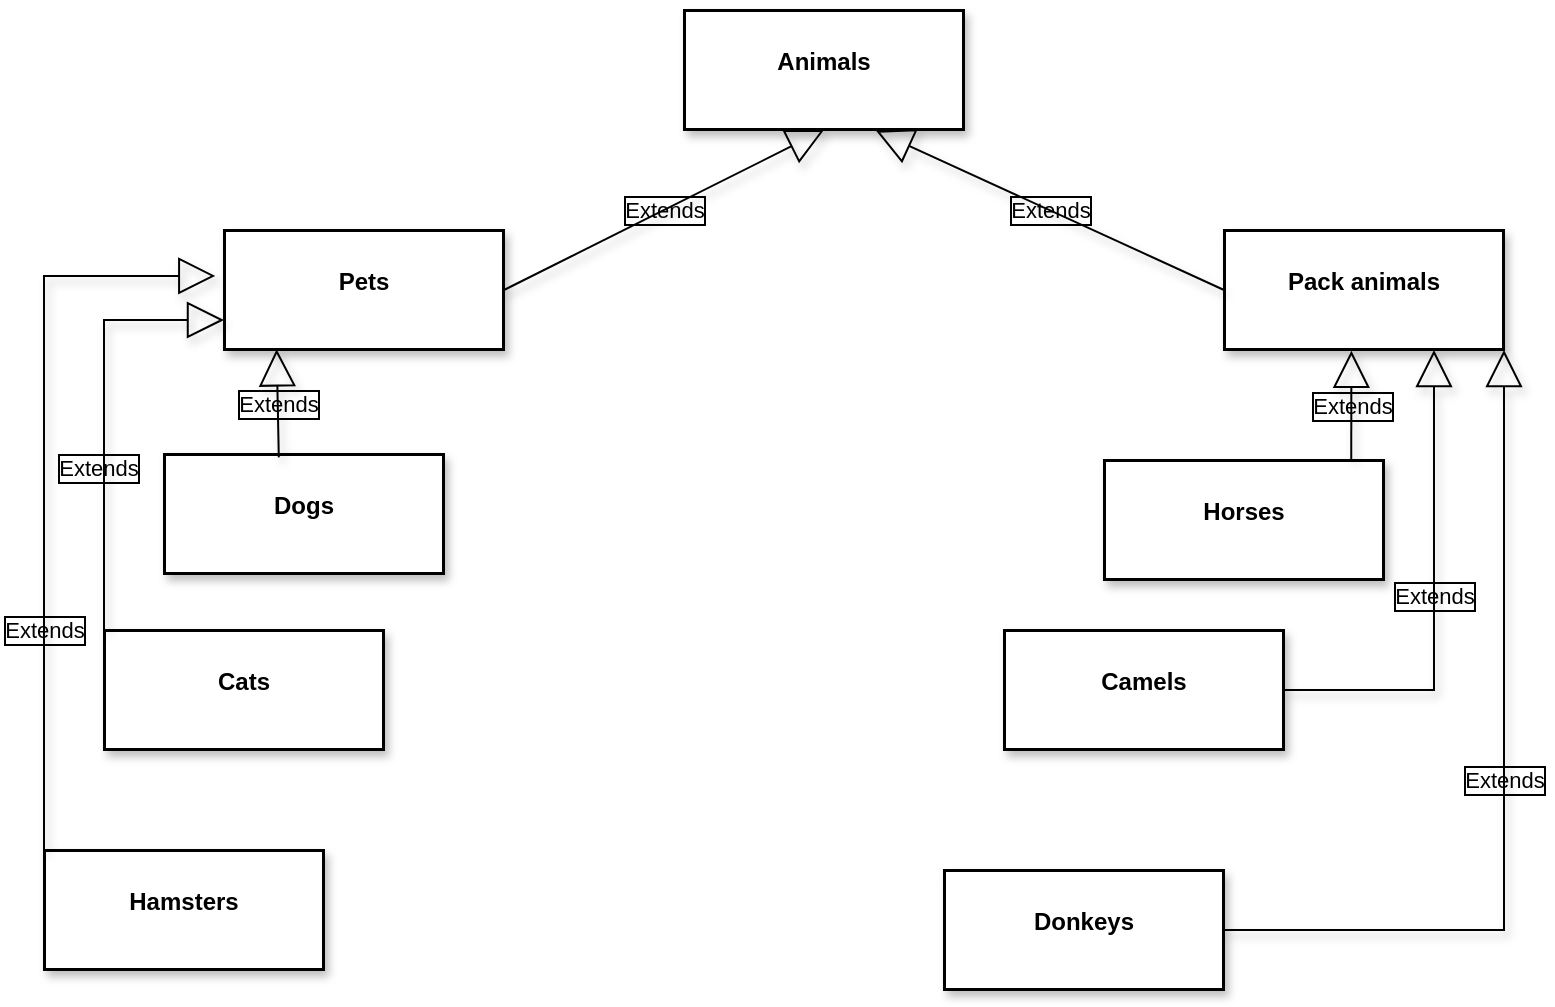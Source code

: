 <mxfile version="22.0.2" type="device">
  <diagram name="Page-1" id="e7e014a7-5840-1c2e-5031-d8a46d1fe8dd">
    <mxGraphModel dx="2451" dy="569" grid="0" gridSize="10" guides="1" tooltips="1" connect="1" arrows="1" fold="1" page="1" pageScale="1" pageWidth="1169" pageHeight="826" background="none" math="0" shadow="0">
      <root>
        <mxCell id="0" />
        <mxCell id="1" parent="0" />
        <mxCell id="tGdlwRBx1bDIZQyUGaqJ-41" value="&lt;p style=&quot;margin:0px;margin-top:4px;text-align:center;&quot;&gt;&lt;br&gt;&lt;b&gt;Animals&lt;/b&gt;&lt;/p&gt;" style="verticalAlign=top;align=left;overflow=fill;fontSize=12;fontFamily=Helvetica;html=1;strokeColor=#000000;backgroundOutline=0;labelBackgroundColor=none;fontColor=#000000;shadow=1;labelBorderColor=#000000;" parent="1" vertex="1">
          <mxGeometry x="330" y="290" width="140" height="60" as="geometry" />
        </mxCell>
        <mxCell id="tGdlwRBx1bDIZQyUGaqJ-42" value="&lt;p style=&quot;margin:0px;margin-top:4px;text-align:center;&quot;&gt;&lt;br&gt;&lt;b&gt;Pets&lt;/b&gt;&lt;/p&gt;" style="verticalAlign=top;align=left;overflow=fill;fontSize=12;fontFamily=Helvetica;html=1;strokeColor=#000000;backgroundOutline=0;labelBackgroundColor=none;fontColor=#000000;shadow=1;labelBorderColor=#000000;" parent="1" vertex="1">
          <mxGeometry x="100" y="400" width="140" height="60" as="geometry" />
        </mxCell>
        <mxCell id="tGdlwRBx1bDIZQyUGaqJ-43" value="&lt;p style=&quot;margin:0px;margin-top:4px;text-align:center;&quot;&gt;&lt;br&gt;&lt;b&gt;Pack animals&lt;/b&gt;&lt;/p&gt;" style="verticalAlign=top;align=left;overflow=fill;fontSize=12;fontFamily=Helvetica;html=1;strokeColor=#000000;backgroundOutline=0;labelBackgroundColor=none;fontColor=#000000;shadow=1;labelBorderColor=#000000;" parent="1" vertex="1">
          <mxGeometry x="600" y="400" width="140" height="60" as="geometry" />
        </mxCell>
        <mxCell id="tGdlwRBx1bDIZQyUGaqJ-44" value="&lt;p style=&quot;margin:0px;margin-top:4px;text-align:center;&quot;&gt;&lt;br&gt;&lt;b&gt;Dogs&lt;/b&gt;&lt;/p&gt;" style="verticalAlign=top;align=left;overflow=fill;fontSize=12;fontFamily=Helvetica;html=1;strokeColor=#000000;backgroundOutline=0;labelBackgroundColor=none;fontColor=#000000;shadow=1;labelBorderColor=#000000;" parent="1" vertex="1">
          <mxGeometry x="70" y="512" width="140" height="60" as="geometry" />
        </mxCell>
        <mxCell id="tGdlwRBx1bDIZQyUGaqJ-45" value="&lt;p style=&quot;margin:0px;margin-top:4px;text-align:center;&quot;&gt;&lt;br&gt;&lt;b&gt;Cats&lt;/b&gt;&lt;/p&gt;" style="verticalAlign=top;align=left;overflow=fill;fontSize=12;fontFamily=Helvetica;html=1;strokeColor=#000000;backgroundOutline=0;labelBackgroundColor=none;fontColor=#000000;shadow=1;labelBorderColor=#000000;" parent="1" vertex="1">
          <mxGeometry x="40" y="600" width="140" height="60" as="geometry" />
        </mxCell>
        <mxCell id="tGdlwRBx1bDIZQyUGaqJ-46" value="&lt;p style=&quot;margin:0px;margin-top:4px;text-align:center;&quot;&gt;&lt;br&gt;&lt;b&gt;Hamsters&lt;/b&gt;&lt;/p&gt;" style="verticalAlign=top;align=left;overflow=fill;fontSize=12;fontFamily=Helvetica;html=1;strokeColor=#000000;backgroundOutline=0;labelBackgroundColor=none;fontColor=#000000;shadow=1;labelBorderColor=#000000;" parent="1" vertex="1">
          <mxGeometry x="10" y="710" width="140" height="60" as="geometry" />
        </mxCell>
        <mxCell id="tGdlwRBx1bDIZQyUGaqJ-47" value="&lt;p style=&quot;margin:0px;margin-top:4px;text-align:center;&quot;&gt;&lt;br&gt;&lt;b&gt;Horses&lt;/b&gt;&lt;/p&gt;" style="verticalAlign=top;align=left;overflow=fill;fontSize=12;fontFamily=Helvetica;html=1;strokeColor=#000000;backgroundOutline=0;labelBackgroundColor=none;fontColor=#000000;shadow=1;labelBorderColor=#000000;" parent="1" vertex="1">
          <mxGeometry x="540" y="515" width="140" height="60" as="geometry" />
        </mxCell>
        <mxCell id="tGdlwRBx1bDIZQyUGaqJ-48" value="&lt;p style=&quot;margin:0px;margin-top:4px;text-align:center;&quot;&gt;&lt;br&gt;&lt;b&gt;Camels&lt;/b&gt;&lt;/p&gt;" style="verticalAlign=top;align=left;overflow=fill;fontSize=12;fontFamily=Helvetica;html=1;strokeColor=#000000;backgroundOutline=0;labelBackgroundColor=none;fontColor=#000000;shadow=1;labelBorderColor=#000000;" parent="1" vertex="1">
          <mxGeometry x="490" y="600" width="140" height="60" as="geometry" />
        </mxCell>
        <mxCell id="tGdlwRBx1bDIZQyUGaqJ-50" value="&lt;p style=&quot;margin:0px;margin-top:4px;text-align:center;&quot;&gt;&lt;br&gt;&lt;b&gt;Donkeys&lt;/b&gt;&lt;/p&gt;" style="verticalAlign=top;align=left;overflow=fill;fontSize=12;fontFamily=Helvetica;html=1;strokeColor=#000000;backgroundOutline=0;labelBackgroundColor=none;fontColor=#000000;shadow=1;labelBorderColor=#000000;" parent="1" vertex="1">
          <mxGeometry x="460" y="720" width="140" height="60" as="geometry" />
        </mxCell>
        <mxCell id="tGdlwRBx1bDIZQyUGaqJ-51" value="Extends" style="endArrow=block;endSize=16;endFill=0;html=1;rounded=0;entryX=0.5;entryY=1;entryDx=0;entryDy=0;exitX=1;exitY=0.5;exitDx=0;exitDy=0;strokeColor=#000000;backgroundOutline=0;labelBackgroundColor=none;fontColor=#000000;shadow=1;labelBorderColor=#000000;" parent="1" source="tGdlwRBx1bDIZQyUGaqJ-42" target="tGdlwRBx1bDIZQyUGaqJ-41" edge="1">
          <mxGeometry width="160" relative="1" as="geometry">
            <mxPoint x="270" y="560" as="sourcePoint" />
            <mxPoint x="430" y="560" as="targetPoint" />
          </mxGeometry>
        </mxCell>
        <mxCell id="tGdlwRBx1bDIZQyUGaqJ-52" value="Extends" style="endArrow=block;endSize=16;endFill=0;html=1;rounded=0;entryX=0.686;entryY=1.006;entryDx=0;entryDy=0;entryPerimeter=0;exitX=0;exitY=0.5;exitDx=0;exitDy=0;strokeColor=#000000;backgroundOutline=0;labelBackgroundColor=none;fontColor=#000000;shadow=1;labelBorderColor=#000000;" parent="1" source="tGdlwRBx1bDIZQyUGaqJ-43" target="tGdlwRBx1bDIZQyUGaqJ-41" edge="1">
          <mxGeometry width="160" relative="1" as="geometry">
            <mxPoint x="270" y="560" as="sourcePoint" />
            <mxPoint x="430" y="560" as="targetPoint" />
          </mxGeometry>
        </mxCell>
        <mxCell id="tGdlwRBx1bDIZQyUGaqJ-53" value="Extends" style="endArrow=block;endSize=16;endFill=0;html=1;rounded=0;exitX=0.41;exitY=0.028;exitDx=0;exitDy=0;exitPerimeter=0;entryX=0.188;entryY=0.994;entryDx=0;entryDy=0;entryPerimeter=0;strokeColor=#000000;backgroundOutline=0;labelBackgroundColor=none;fontColor=#000000;shadow=1;labelBorderColor=#000000;" parent="1" source="tGdlwRBx1bDIZQyUGaqJ-44" target="tGdlwRBx1bDIZQyUGaqJ-42" edge="1">
          <mxGeometry width="160" relative="1" as="geometry">
            <mxPoint x="270" y="560" as="sourcePoint" />
            <mxPoint x="430" y="560" as="targetPoint" />
          </mxGeometry>
        </mxCell>
        <mxCell id="tGdlwRBx1bDIZQyUGaqJ-54" value="Extends" style="endArrow=block;endSize=16;endFill=0;html=1;rounded=0;exitX=0;exitY=0;exitDx=0;exitDy=0;entryX=0;entryY=0.75;entryDx=0;entryDy=0;strokeColor=#000000;backgroundOutline=0;labelBackgroundColor=none;fontColor=#000000;shadow=1;labelBorderColor=#000000;" parent="1" source="tGdlwRBx1bDIZQyUGaqJ-45" target="tGdlwRBx1bDIZQyUGaqJ-42" edge="1">
          <mxGeometry x="-0.24" y="3" width="160" relative="1" as="geometry">
            <mxPoint x="270" y="560" as="sourcePoint" />
            <mxPoint x="430" y="560" as="targetPoint" />
            <Array as="points">
              <mxPoint x="40" y="445" />
            </Array>
            <mxPoint as="offset" />
          </mxGeometry>
        </mxCell>
        <mxCell id="tGdlwRBx1bDIZQyUGaqJ-55" value="Extends" style="endArrow=block;endSize=16;endFill=0;html=1;rounded=0;exitX=0;exitY=0;exitDx=0;exitDy=0;entryX=-0.031;entryY=0.383;entryDx=0;entryDy=0;entryPerimeter=0;strokeColor=#000000;backgroundOutline=0;labelBackgroundColor=none;fontColor=#000000;shadow=1;labelBorderColor=#000000;" parent="1" source="tGdlwRBx1bDIZQyUGaqJ-46" target="tGdlwRBx1bDIZQyUGaqJ-42" edge="1">
          <mxGeometry x="-0.41" width="160" relative="1" as="geometry">
            <mxPoint x="270" y="560" as="sourcePoint" />
            <mxPoint x="430" y="560" as="targetPoint" />
            <Array as="points">
              <mxPoint x="10" y="423" />
            </Array>
            <mxPoint as="offset" />
          </mxGeometry>
        </mxCell>
        <mxCell id="tGdlwRBx1bDIZQyUGaqJ-56" value="Extends" style="endArrow=block;endSize=16;endFill=0;html=1;rounded=0;entryX=0.455;entryY=1.006;entryDx=0;entryDy=0;entryPerimeter=0;exitX=0.883;exitY=-0.006;exitDx=0;exitDy=0;exitPerimeter=0;strokeColor=#000000;backgroundOutline=0;labelBackgroundColor=none;fontColor=#000000;shadow=1;labelBorderColor=#000000;" parent="1" source="tGdlwRBx1bDIZQyUGaqJ-47" target="tGdlwRBx1bDIZQyUGaqJ-43" edge="1">
          <mxGeometry width="160" relative="1" as="geometry">
            <mxPoint x="270" y="560" as="sourcePoint" />
            <mxPoint x="430" y="560" as="targetPoint" />
          </mxGeometry>
        </mxCell>
        <mxCell id="tGdlwRBx1bDIZQyUGaqJ-57" value="Extends" style="endArrow=block;endSize=16;endFill=0;html=1;rounded=0;entryX=0.75;entryY=1;entryDx=0;entryDy=0;exitX=1;exitY=0.5;exitDx=0;exitDy=0;strokeColor=#000000;backgroundOutline=0;labelBackgroundColor=none;fontColor=#000000;shadow=1;labelBorderColor=#000000;" parent="1" source="tGdlwRBx1bDIZQyUGaqJ-48" target="tGdlwRBx1bDIZQyUGaqJ-43" edge="1">
          <mxGeometry width="160" relative="1" as="geometry">
            <mxPoint x="280" y="560" as="sourcePoint" />
            <mxPoint x="440" y="560" as="targetPoint" />
            <Array as="points">
              <mxPoint x="705" y="630" />
            </Array>
          </mxGeometry>
        </mxCell>
        <mxCell id="tGdlwRBx1bDIZQyUGaqJ-58" value="Extends" style="endArrow=block;endSize=16;endFill=0;html=1;rounded=0;entryX=1;entryY=1;entryDx=0;entryDy=0;exitX=1;exitY=0.5;exitDx=0;exitDy=0;strokeColor=#000000;backgroundOutline=0;labelBackgroundColor=none;fontColor=#000000;shadow=1;labelBorderColor=#000000;" parent="1" source="tGdlwRBx1bDIZQyUGaqJ-50" target="tGdlwRBx1bDIZQyUGaqJ-43" edge="1">
          <mxGeometry width="160" relative="1" as="geometry">
            <mxPoint x="280" y="660" as="sourcePoint" />
            <mxPoint x="440" y="660" as="targetPoint" />
            <Array as="points">
              <mxPoint x="740" y="750" />
            </Array>
          </mxGeometry>
        </mxCell>
      </root>
    </mxGraphModel>
  </diagram>
</mxfile>
